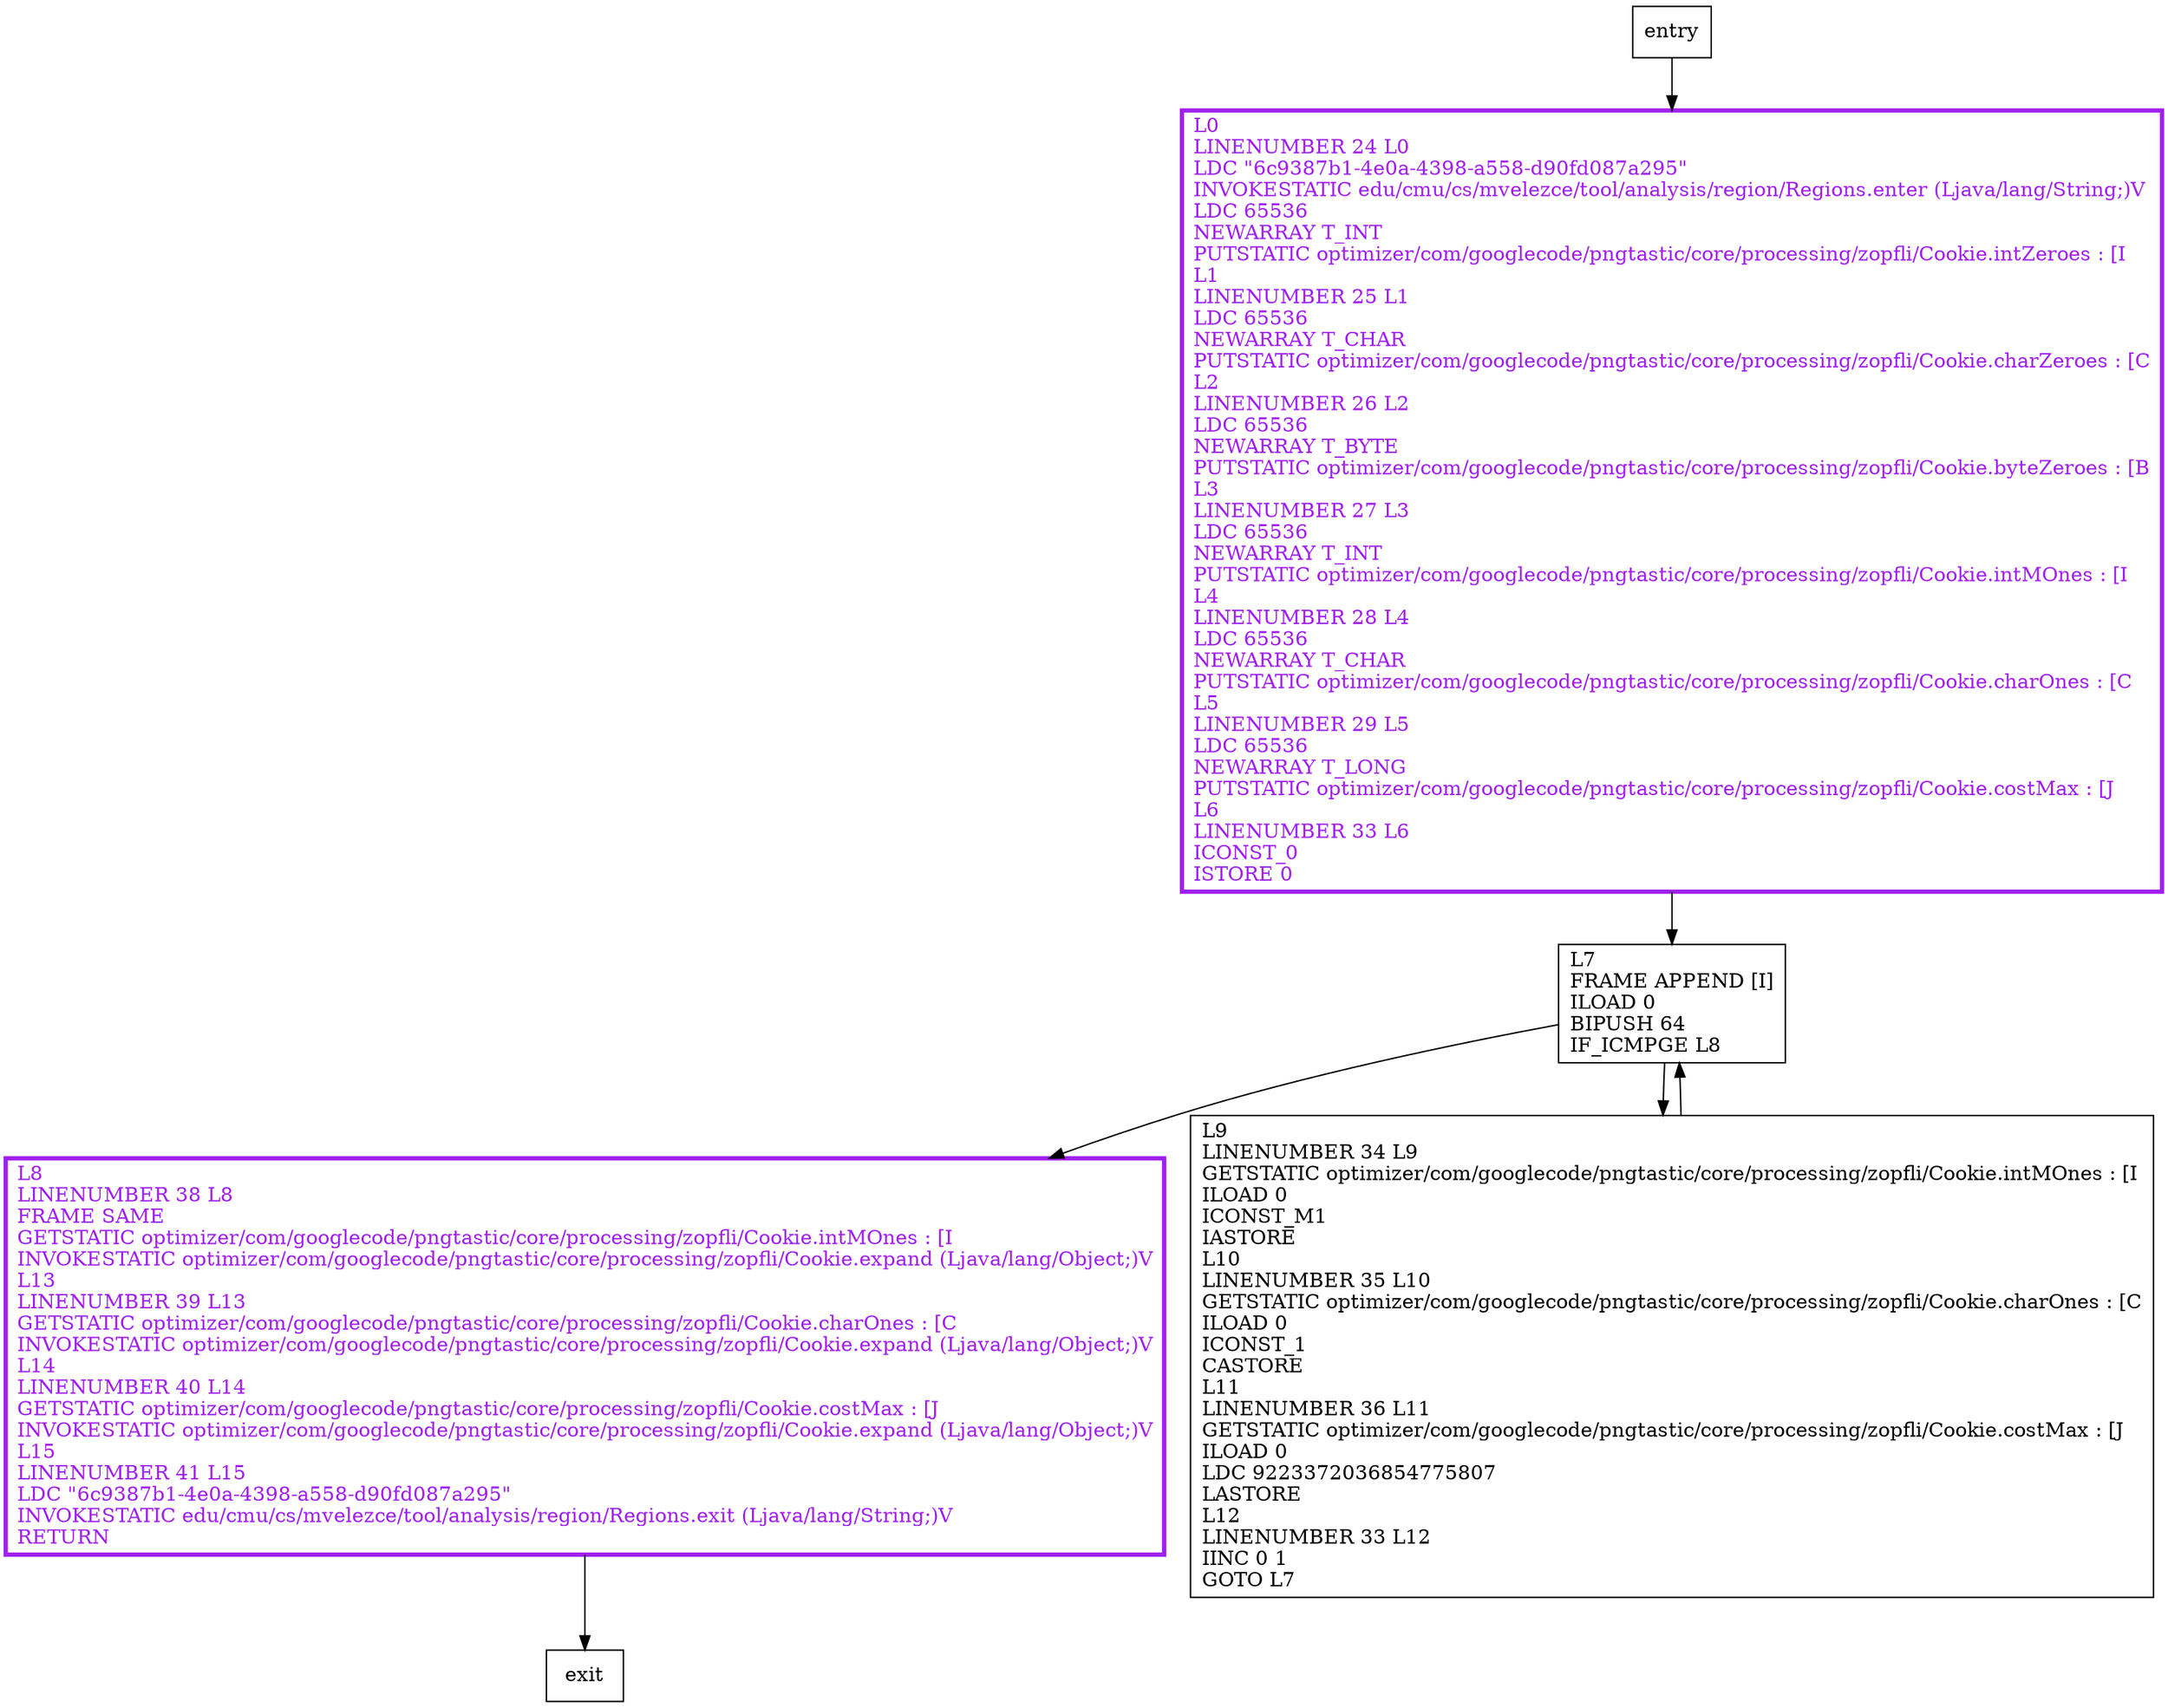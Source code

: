 digraph <clinit> {
node [shape=record];
1964434661 [label="L8\lLINENUMBER 38 L8\lFRAME SAME\lGETSTATIC optimizer/com/googlecode/pngtastic/core/processing/zopfli/Cookie.intMOnes : [I\lINVOKESTATIC optimizer/com/googlecode/pngtastic/core/processing/zopfli/Cookie.expand (Ljava/lang/Object;)V\lL13\lLINENUMBER 39 L13\lGETSTATIC optimizer/com/googlecode/pngtastic/core/processing/zopfli/Cookie.charOnes : [C\lINVOKESTATIC optimizer/com/googlecode/pngtastic/core/processing/zopfli/Cookie.expand (Ljava/lang/Object;)V\lL14\lLINENUMBER 40 L14\lGETSTATIC optimizer/com/googlecode/pngtastic/core/processing/zopfli/Cookie.costMax : [J\lINVOKESTATIC optimizer/com/googlecode/pngtastic/core/processing/zopfli/Cookie.expand (Ljava/lang/Object;)V\lL15\lLINENUMBER 41 L15\lLDC \"6c9387b1-4e0a-4398-a558-d90fd087a295\"\lINVOKESTATIC edu/cmu/cs/mvelezce/tool/analysis/region/Regions.exit (Ljava/lang/String;)V\lRETURN\l"];
1585571244 [label="L7\lFRAME APPEND [I]\lILOAD 0\lBIPUSH 64\lIF_ICMPGE L8\l"];
270661321 [label="L0\lLINENUMBER 24 L0\lLDC \"6c9387b1-4e0a-4398-a558-d90fd087a295\"\lINVOKESTATIC edu/cmu/cs/mvelezce/tool/analysis/region/Regions.enter (Ljava/lang/String;)V\lLDC 65536\lNEWARRAY T_INT\lPUTSTATIC optimizer/com/googlecode/pngtastic/core/processing/zopfli/Cookie.intZeroes : [I\lL1\lLINENUMBER 25 L1\lLDC 65536\lNEWARRAY T_CHAR\lPUTSTATIC optimizer/com/googlecode/pngtastic/core/processing/zopfli/Cookie.charZeroes : [C\lL2\lLINENUMBER 26 L2\lLDC 65536\lNEWARRAY T_BYTE\lPUTSTATIC optimizer/com/googlecode/pngtastic/core/processing/zopfli/Cookie.byteZeroes : [B\lL3\lLINENUMBER 27 L3\lLDC 65536\lNEWARRAY T_INT\lPUTSTATIC optimizer/com/googlecode/pngtastic/core/processing/zopfli/Cookie.intMOnes : [I\lL4\lLINENUMBER 28 L4\lLDC 65536\lNEWARRAY T_CHAR\lPUTSTATIC optimizer/com/googlecode/pngtastic/core/processing/zopfli/Cookie.charOnes : [C\lL5\lLINENUMBER 29 L5\lLDC 65536\lNEWARRAY T_LONG\lPUTSTATIC optimizer/com/googlecode/pngtastic/core/processing/zopfli/Cookie.costMax : [J\lL6\lLINENUMBER 33 L6\lICONST_0\lISTORE 0\l"];
1217312754 [label="L9\lLINENUMBER 34 L9\lGETSTATIC optimizer/com/googlecode/pngtastic/core/processing/zopfli/Cookie.intMOnes : [I\lILOAD 0\lICONST_M1\lIASTORE\lL10\lLINENUMBER 35 L10\lGETSTATIC optimizer/com/googlecode/pngtastic/core/processing/zopfli/Cookie.charOnes : [C\lILOAD 0\lICONST_1\lCASTORE\lL11\lLINENUMBER 36 L11\lGETSTATIC optimizer/com/googlecode/pngtastic/core/processing/zopfli/Cookie.costMax : [J\lILOAD 0\lLDC 9223372036854775807\lLASTORE\lL12\lLINENUMBER 33 L12\lIINC 0 1\lGOTO L7\l"];
entry;
exit;
1964434661 -> exit;
1585571244 -> 1964434661;
1585571244 -> 1217312754;
entry -> 270661321;
270661321 -> 1585571244;
1217312754 -> 1585571244;
1964434661[fontcolor="purple", penwidth=3, color="purple"];
270661321[fontcolor="purple", penwidth=3, color="purple"];
}

